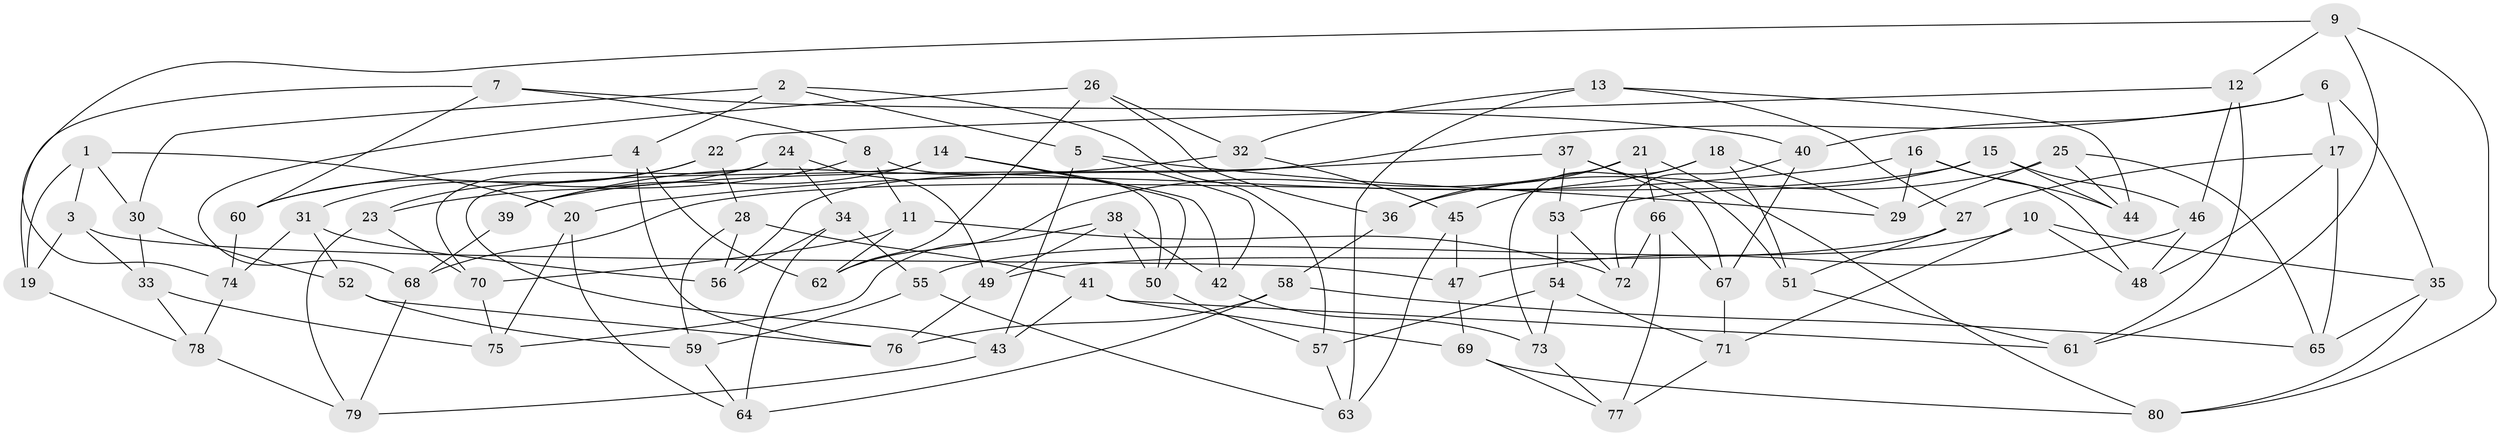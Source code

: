 // coarse degree distribution, {3: 0.03571428571428571, 4: 0.625, 6: 0.26785714285714285, 8: 0.07142857142857142}
// Generated by graph-tools (version 1.1) at 2025/20/03/04/25 18:20:28]
// undirected, 80 vertices, 160 edges
graph export_dot {
graph [start="1"]
  node [color=gray90,style=filled];
  1;
  2;
  3;
  4;
  5;
  6;
  7;
  8;
  9;
  10;
  11;
  12;
  13;
  14;
  15;
  16;
  17;
  18;
  19;
  20;
  21;
  22;
  23;
  24;
  25;
  26;
  27;
  28;
  29;
  30;
  31;
  32;
  33;
  34;
  35;
  36;
  37;
  38;
  39;
  40;
  41;
  42;
  43;
  44;
  45;
  46;
  47;
  48;
  49;
  50;
  51;
  52;
  53;
  54;
  55;
  56;
  57;
  58;
  59;
  60;
  61;
  62;
  63;
  64;
  65;
  66;
  67;
  68;
  69;
  70;
  71;
  72;
  73;
  74;
  75;
  76;
  77;
  78;
  79;
  80;
  1 -- 19;
  1 -- 3;
  1 -- 20;
  1 -- 30;
  2 -- 5;
  2 -- 57;
  2 -- 4;
  2 -- 30;
  3 -- 47;
  3 -- 33;
  3 -- 19;
  4 -- 62;
  4 -- 60;
  4 -- 76;
  5 -- 29;
  5 -- 42;
  5 -- 43;
  6 -- 17;
  6 -- 56;
  6 -- 35;
  6 -- 40;
  7 -- 40;
  7 -- 19;
  7 -- 8;
  7 -- 60;
  8 -- 50;
  8 -- 23;
  8 -- 11;
  9 -- 12;
  9 -- 80;
  9 -- 61;
  9 -- 74;
  10 -- 71;
  10 -- 48;
  10 -- 35;
  10 -- 55;
  11 -- 62;
  11 -- 72;
  11 -- 70;
  12 -- 61;
  12 -- 46;
  12 -- 22;
  13 -- 32;
  13 -- 63;
  13 -- 27;
  13 -- 44;
  14 -- 43;
  14 -- 42;
  14 -- 39;
  14 -- 50;
  15 -- 53;
  15 -- 46;
  15 -- 44;
  15 -- 68;
  16 -- 44;
  16 -- 29;
  16 -- 48;
  16 -- 20;
  17 -- 27;
  17 -- 48;
  17 -- 65;
  18 -- 51;
  18 -- 73;
  18 -- 29;
  18 -- 45;
  19 -- 78;
  20 -- 64;
  20 -- 75;
  21 -- 62;
  21 -- 80;
  21 -- 36;
  21 -- 66;
  22 -- 28;
  22 -- 23;
  22 -- 31;
  23 -- 70;
  23 -- 79;
  24 -- 60;
  24 -- 70;
  24 -- 49;
  24 -- 34;
  25 -- 29;
  25 -- 44;
  25 -- 36;
  25 -- 65;
  26 -- 68;
  26 -- 62;
  26 -- 32;
  26 -- 36;
  27 -- 49;
  27 -- 51;
  28 -- 59;
  28 -- 56;
  28 -- 41;
  30 -- 33;
  30 -- 52;
  31 -- 74;
  31 -- 52;
  31 -- 56;
  32 -- 39;
  32 -- 45;
  33 -- 78;
  33 -- 75;
  34 -- 56;
  34 -- 55;
  34 -- 64;
  35 -- 65;
  35 -- 80;
  36 -- 58;
  37 -- 53;
  37 -- 51;
  37 -- 67;
  37 -- 39;
  38 -- 50;
  38 -- 75;
  38 -- 49;
  38 -- 42;
  39 -- 68;
  40 -- 72;
  40 -- 67;
  41 -- 61;
  41 -- 69;
  41 -- 43;
  42 -- 73;
  43 -- 79;
  45 -- 47;
  45 -- 63;
  46 -- 47;
  46 -- 48;
  47 -- 69;
  49 -- 76;
  50 -- 57;
  51 -- 61;
  52 -- 76;
  52 -- 59;
  53 -- 72;
  53 -- 54;
  54 -- 73;
  54 -- 71;
  54 -- 57;
  55 -- 59;
  55 -- 63;
  57 -- 63;
  58 -- 64;
  58 -- 65;
  58 -- 76;
  59 -- 64;
  60 -- 74;
  66 -- 72;
  66 -- 77;
  66 -- 67;
  67 -- 71;
  68 -- 79;
  69 -- 77;
  69 -- 80;
  70 -- 75;
  71 -- 77;
  73 -- 77;
  74 -- 78;
  78 -- 79;
}
